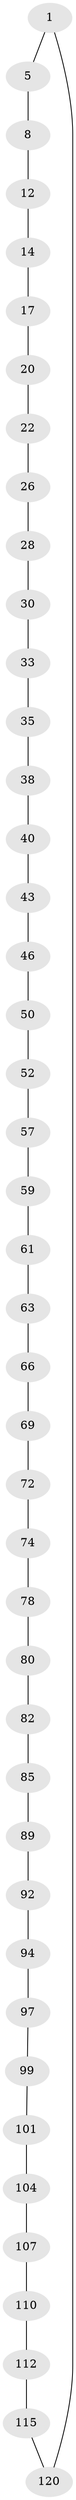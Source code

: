// original degree distribution, {2: 1.0}
// Generated by graph-tools (version 1.1) at 2025/20/03/04/25 18:20:06]
// undirected, 43 vertices, 43 edges
graph export_dot {
graph [start="1"]
  node [color=gray90,style=filled];
  1 [super="+2"];
  5 [super="+6"];
  8 [super="+9"];
  12 [super="+13"];
  14 [super="+15"];
  17 [super="+18"];
  20 [super="+21"];
  22 [super="+23"];
  26 [super="+27"];
  28 [super="+29"];
  30 [super="+31"];
  33 [super="+34"];
  35 [super="+36"];
  38 [super="+39"];
  40 [super="+41"];
  43 [super="+44"];
  46 [super="+47"];
  50 [super="+51"];
  52 [super="+53"];
  57 [super="+58"];
  59 [super="+60"];
  61 [super="+62"];
  63 [super="+64"];
  66 [super="+67"];
  69 [super="+70"];
  72 [super="+73"];
  74 [super="+75"];
  78 [super="+79"];
  80 [super="+81"];
  82 [super="+83"];
  85 [super="+86"];
  89 [super="+90"];
  92 [super="+93"];
  94 [super="+95"];
  97 [super="+98"];
  99 [super="+100"];
  101 [super="+102"];
  104 [super="+105"];
  107 [super="+108"];
  110 [super="+111"];
  112 [super="+113"];
  115 [super="+116"];
  120 [super="+121"];
  1 -- 120;
  1 -- 5;
  5 -- 8;
  8 -- 12;
  12 -- 14;
  14 -- 17;
  17 -- 20;
  20 -- 22;
  22 -- 26;
  26 -- 28;
  28 -- 30;
  30 -- 33;
  33 -- 35;
  35 -- 38;
  38 -- 40;
  40 -- 43;
  43 -- 46;
  46 -- 50;
  50 -- 52;
  52 -- 57;
  57 -- 59;
  59 -- 61;
  61 -- 63;
  63 -- 66;
  66 -- 69;
  69 -- 72;
  72 -- 74;
  74 -- 78;
  78 -- 80;
  80 -- 82;
  82 -- 85;
  85 -- 89;
  89 -- 92;
  92 -- 94;
  94 -- 97;
  97 -- 99;
  99 -- 101;
  101 -- 104;
  104 -- 107;
  107 -- 110;
  110 -- 112;
  112 -- 115;
  115 -- 120;
}
